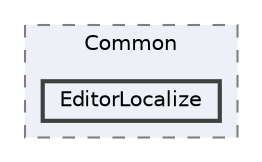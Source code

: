 digraph "C:/Users/むずでょ/Documents/Unity Projects/RMU-1-00-00-Research/Assets/RPGMaker/Codebase/Editor/Common/EditorLocalize"
{
 // LATEX_PDF_SIZE
  bgcolor="transparent";
  edge [fontname=Helvetica,fontsize=10,labelfontname=Helvetica,labelfontsize=10];
  node [fontname=Helvetica,fontsize=10,shape=box,height=0.2,width=0.4];
  compound=true
  subgraph clusterdir_c076aa509df1cc75b7aa2748d51beacb {
    graph [ bgcolor="#edf0f7", pencolor="grey50", label="Common", fontname=Helvetica,fontsize=10 style="filled,dashed", URL="dir_c076aa509df1cc75b7aa2748d51beacb.html",tooltip=""]
  dir_d49646f5aa1693aa8081835e698d00ac [label="EditorLocalize", fillcolor="#edf0f7", color="grey25", style="filled,bold", URL="dir_d49646f5aa1693aa8081835e698d00ac.html",tooltip=""];
  }
}
